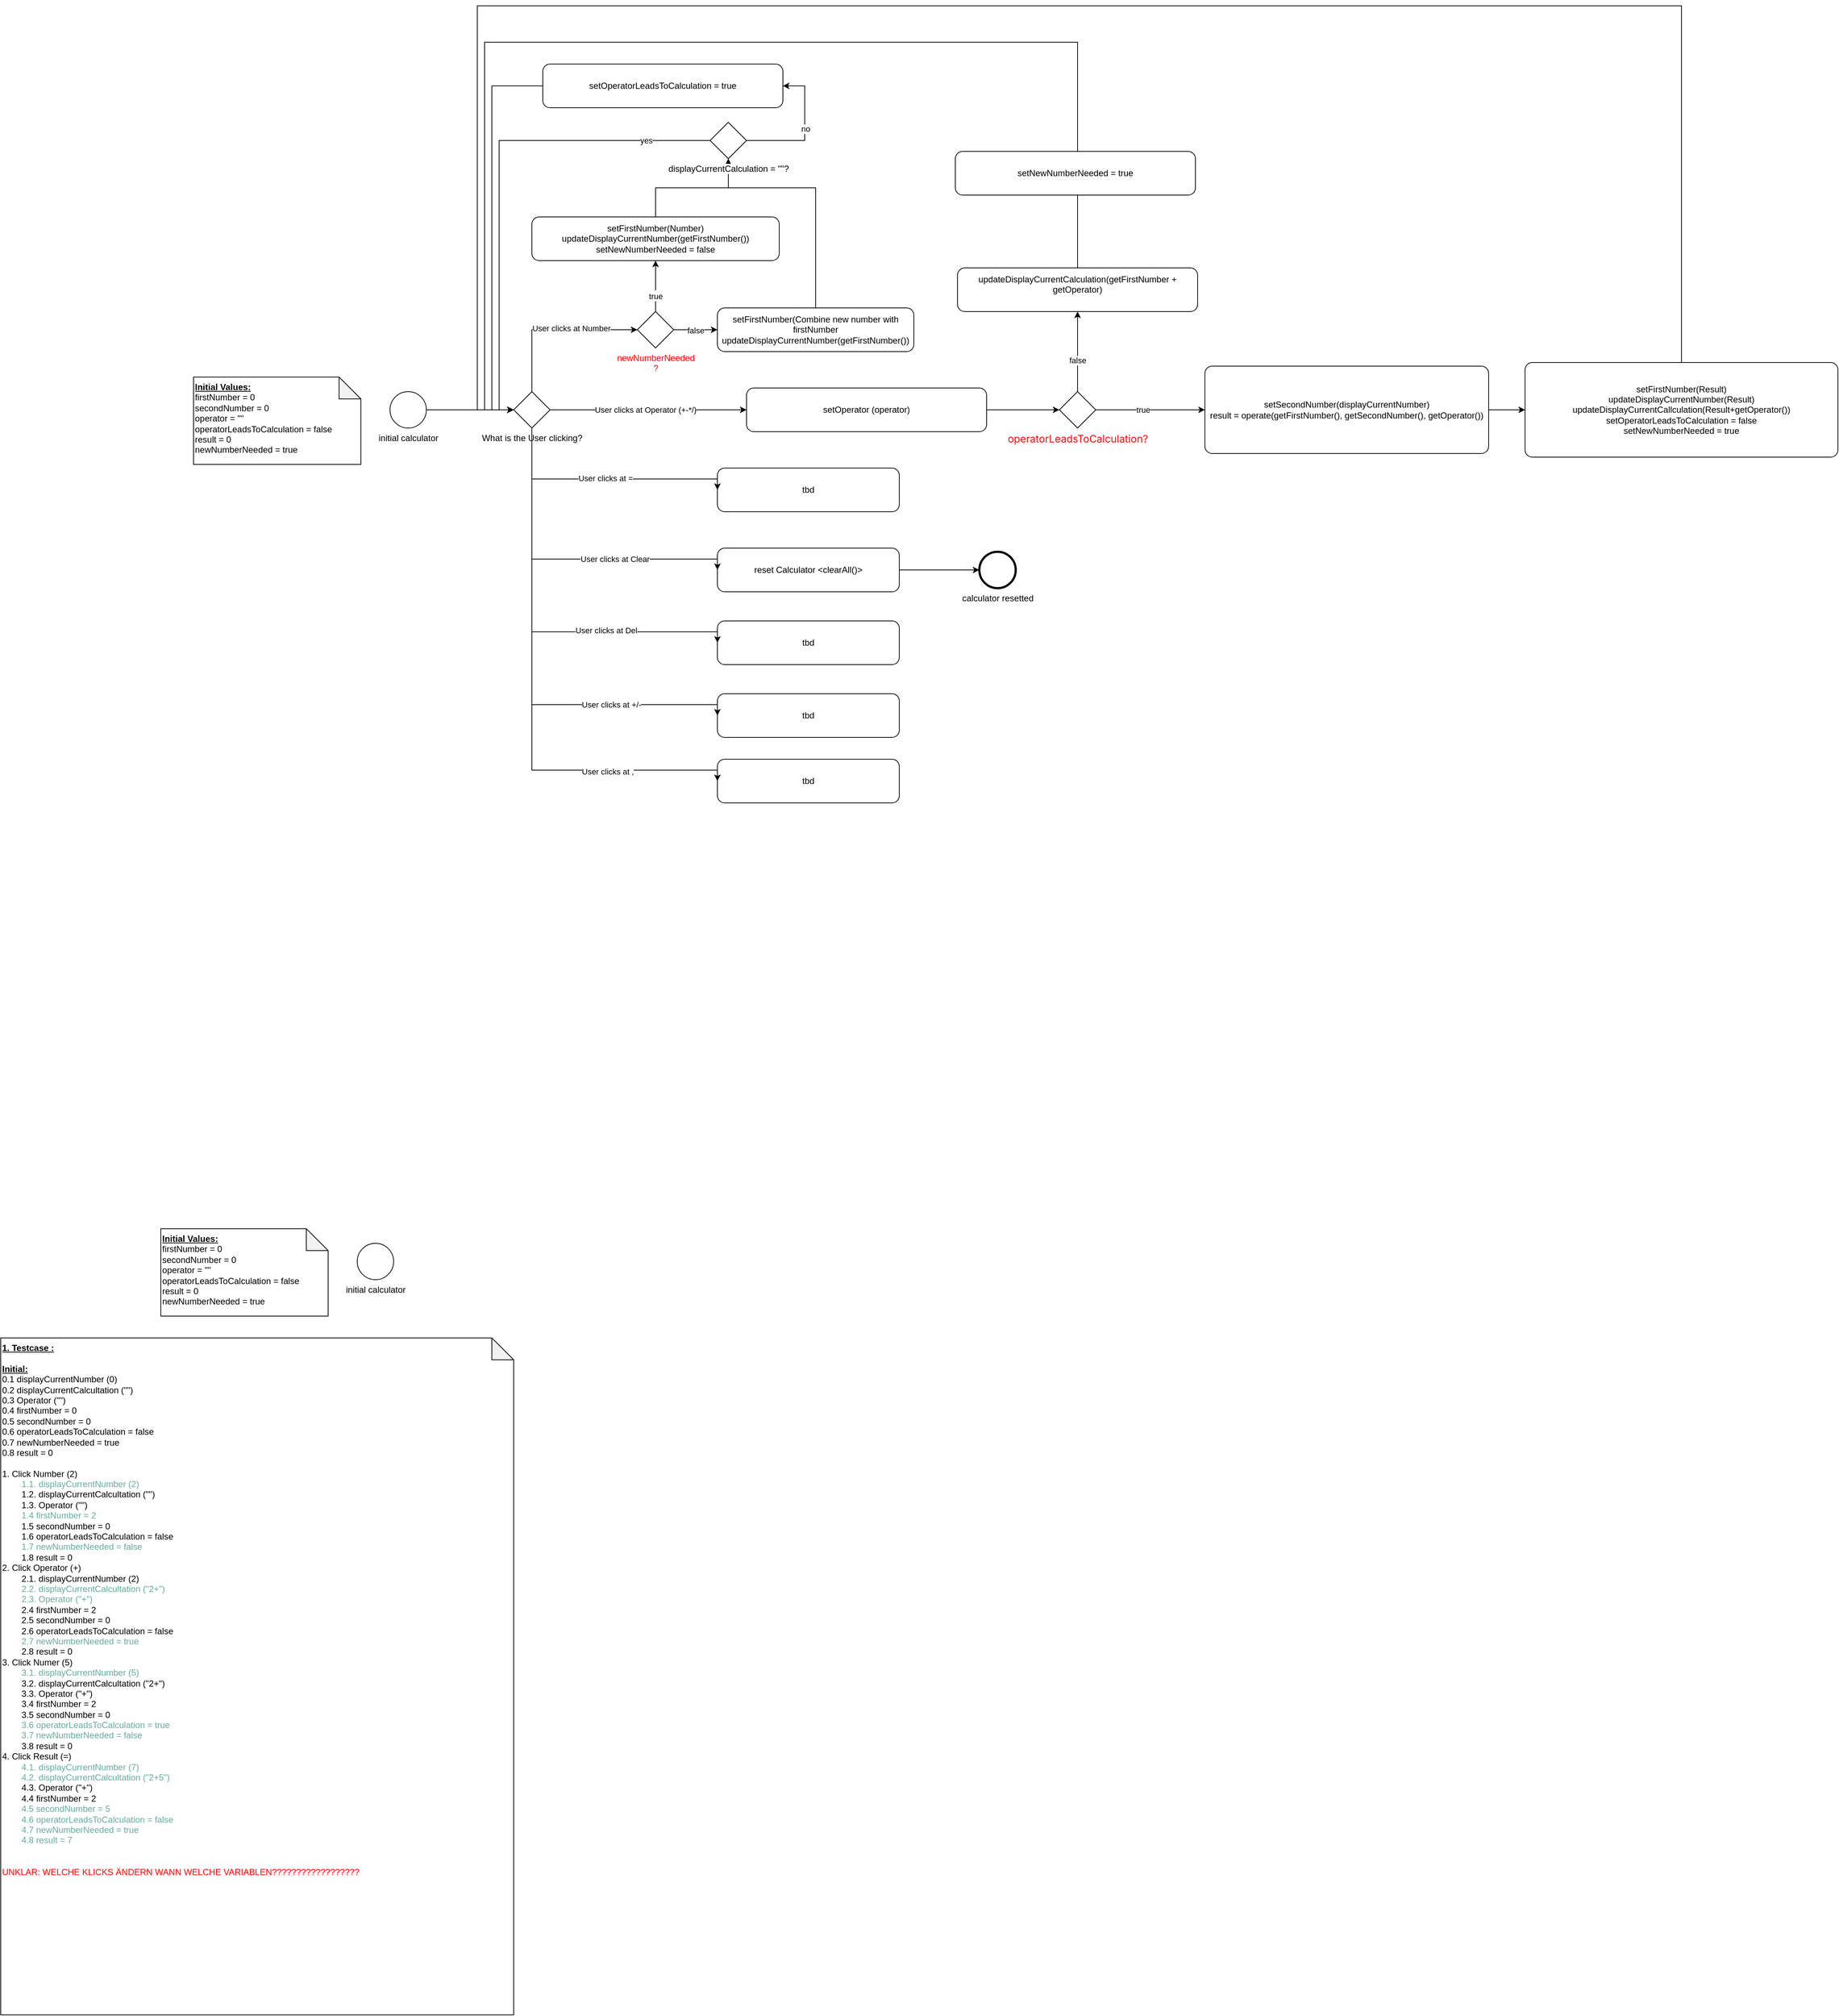 <mxfile version="24.6.4" type="github">
  <diagram name="Seite-1" id="TULq9JBRfpRznfRxP_a6">
    <mxGraphModel dx="2326" dy="2202" grid="1" gridSize="10" guides="1" tooltips="1" connect="1" arrows="1" fold="1" page="1" pageScale="1" pageWidth="827" pageHeight="1169" math="0" shadow="0">
      <root>
        <mxCell id="0" />
        <mxCell id="1" parent="0" />
        <mxCell id="A2neJB4XEHQH3khW_i38-1" value="initial calculator&lt;div&gt;&lt;br&gt;&lt;/div&gt;" style="points=[[0.145,0.145,0],[0.5,0,0],[0.855,0.145,0],[1,0.5,0],[0.855,0.855,0],[0.5,1,0],[0.145,0.855,0],[0,0.5,0]];shape=mxgraph.bpmn.event;html=1;verticalLabelPosition=bottom;labelBackgroundColor=#ffffff;verticalAlign=top;align=center;perimeter=ellipsePerimeter;outlineConnect=0;aspect=fixed;outline=standard;symbol=general;" parent="1" vertex="1">
          <mxGeometry x="50" y="160" width="50" height="50" as="geometry" />
        </mxCell>
        <mxCell id="A2neJB4XEHQH3khW_i38-10" value="" style="edgeStyle=orthogonalEdgeStyle;rounded=0;orthogonalLoop=1;jettySize=auto;html=1;entryX=0;entryY=0.5;entryDx=0;entryDy=0;entryPerimeter=0;" parent="1" source="A2neJB4XEHQH3khW_i38-3" target="Fg-CaH6uWcmNjKKQL-Lb-53" edge="1">
          <mxGeometry relative="1" as="geometry">
            <mxPoint x="777" y="185" as="targetPoint" />
          </mxGeometry>
        </mxCell>
        <mxCell id="A2neJB4XEHQH3khW_i38-12" value="User clicks at Operator (+-*/)" style="edgeLabel;html=1;align=center;verticalAlign=middle;resizable=0;points=[];" parent="A2neJB4XEHQH3khW_i38-10" vertex="1" connectable="0">
          <mxGeometry x="-0.438" y="1" relative="1" as="geometry">
            <mxPoint x="55" y="1" as="offset" />
          </mxGeometry>
        </mxCell>
        <object label="What is the User clicking?" firstNumber="0" placeholders="1" operator="empty" secondNumber="0" displayCurrentCalculation="empty" displayCurrentNumber="0" operatorLeadsToCalculation="false" id="A2neJB4XEHQH3khW_i38-3">
          <mxCell style="points=[[0.25,0.25,0],[0.5,0,0],[0.75,0.25,0],[1,0.5,0],[0.75,0.75,0],[0.5,1,0],[0.25,0.75,0],[0,0.5,0]];shape=mxgraph.bpmn.gateway2;html=1;verticalLabelPosition=bottom;labelBackgroundColor=#ffffff;verticalAlign=top;align=center;perimeter=rhombusPerimeter;outlineConnect=0;outline=none;symbol=none;shadow=0;editable=1;movable=1;resizable=1;rotatable=1;deletable=1;locked=0;connectable=1;" parent="1" vertex="1">
            <mxGeometry x="220" y="160" width="50" height="50" as="geometry" />
          </mxCell>
        </object>
        <mxCell id="A2neJB4XEHQH3khW_i38-4" style="edgeStyle=orthogonalEdgeStyle;rounded=0;orthogonalLoop=1;jettySize=auto;html=1;entryX=0;entryY=0.5;entryDx=0;entryDy=0;entryPerimeter=0;" parent="1" source="A2neJB4XEHQH3khW_i38-1" target="A2neJB4XEHQH3khW_i38-3" edge="1">
          <mxGeometry relative="1" as="geometry" />
        </mxCell>
        <mxCell id="A2neJB4XEHQH3khW_i38-6" style="edgeStyle=orthogonalEdgeStyle;rounded=0;orthogonalLoop=1;jettySize=auto;html=1;entryX=0;entryY=0.5;entryDx=0;entryDy=0;entryPerimeter=0;exitX=0.5;exitY=0;exitDx=0;exitDy=0;exitPerimeter=0;" parent="1" source="A2neJB4XEHQH3khW_i38-3" target="Fg-CaH6uWcmNjKKQL-Lb-3" edge="1">
          <mxGeometry relative="1" as="geometry" />
        </mxCell>
        <mxCell id="A2neJB4XEHQH3khW_i38-7" value="User clicks at Number" style="edgeLabel;html=1;align=center;verticalAlign=middle;resizable=0;points=[];" parent="A2neJB4XEHQH3khW_i38-6" vertex="1" connectable="0">
          <mxGeometry x="0.203" y="2" relative="1" as="geometry">
            <mxPoint as="offset" />
          </mxGeometry>
        </mxCell>
        <object label="reset Calculator &amp;lt;clearAll()&amp;gt;" firstNumber="0" Operator="empty" secondNumber="0" displayCurrentCalculation="empty" displayCurrentNumber="0" id="A2neJB4XEHQH3khW_i38-13">
          <mxCell style="points=[[0.25,0,0],[0.5,0,0],[0.75,0,0],[1,0.25,0],[1,0.5,0],[1,0.75,0],[0.75,1,0],[0.5,1,0],[0.25,1,0],[0,0.75,0],[0,0.5,0],[0,0.25,0]];shape=mxgraph.bpmn.task;whiteSpace=wrap;rectStyle=rounded;size=10;html=1;container=1;expand=0;collapsible=0;taskMarker=abstract;" parent="1" vertex="1">
            <mxGeometry x="500" y="375" width="250" height="60" as="geometry" />
          </mxCell>
        </object>
        <mxCell id="A2neJB4XEHQH3khW_i38-14" style="edgeStyle=orthogonalEdgeStyle;rounded=0;orthogonalLoop=1;jettySize=auto;html=1;entryX=0;entryY=0.5;entryDx=0;entryDy=0;entryPerimeter=0;" parent="1" source="A2neJB4XEHQH3khW_i38-3" target="A2neJB4XEHQH3khW_i38-13" edge="1">
          <mxGeometry relative="1" as="geometry">
            <Array as="points">
              <mxPoint x="245" y="390" />
            </Array>
          </mxGeometry>
        </mxCell>
        <mxCell id="A2neJB4XEHQH3khW_i38-15" value="User clicks at Clear" style="edgeLabel;html=1;align=center;verticalAlign=middle;resizable=0;points=[];" parent="A2neJB4XEHQH3khW_i38-14" vertex="1" connectable="0">
          <mxGeometry x="-0.121" y="-1" relative="1" as="geometry">
            <mxPoint x="96" y="-1" as="offset" />
          </mxGeometry>
        </mxCell>
        <mxCell id="A2neJB4XEHQH3khW_i38-16" value="tbd" style="points=[[0.25,0,0],[0.5,0,0],[0.75,0,0],[1,0.25,0],[1,0.5,0],[1,0.75,0],[0.75,1,0],[0.5,1,0],[0.25,1,0],[0,0.75,0],[0,0.5,0],[0,0.25,0]];shape=mxgraph.bpmn.task;whiteSpace=wrap;rectStyle=rounded;size=10;html=1;container=1;expand=0;collapsible=0;taskMarker=abstract;" parent="1" vertex="1">
          <mxGeometry x="500" y="475" width="250" height="60" as="geometry" />
        </mxCell>
        <mxCell id="A2neJB4XEHQH3khW_i38-17" style="edgeStyle=orthogonalEdgeStyle;rounded=0;orthogonalLoop=1;jettySize=auto;html=1;entryX=0;entryY=0.5;entryDx=0;entryDy=0;entryPerimeter=0;exitX=0.5;exitY=1;exitDx=0;exitDy=0;exitPerimeter=0;" parent="1" source="A2neJB4XEHQH3khW_i38-3" target="A2neJB4XEHQH3khW_i38-16" edge="1">
          <mxGeometry relative="1" as="geometry">
            <mxPoint x="255" y="220" as="sourcePoint" />
            <mxPoint x="510" y="290" as="targetPoint" />
            <Array as="points">
              <mxPoint x="245" y="490" />
            </Array>
          </mxGeometry>
        </mxCell>
        <mxCell id="A2neJB4XEHQH3khW_i38-18" value="User clicks at Del" style="edgeLabel;html=1;align=center;verticalAlign=middle;resizable=0;points=[];" parent="A2neJB4XEHQH3khW_i38-17" vertex="1" connectable="0">
          <mxGeometry x="-0.121" y="-1" relative="1" as="geometry">
            <mxPoint x="103" y="36" as="offset" />
          </mxGeometry>
        </mxCell>
        <mxCell id="A2neJB4XEHQH3khW_i38-19" value="tbd" style="points=[[0.25,0,0],[0.5,0,0],[0.75,0,0],[1,0.25,0],[1,0.5,0],[1,0.75,0],[0.75,1,0],[0.5,1,0],[0.25,1,0],[0,0.75,0],[0,0.5,0],[0,0.25,0]];shape=mxgraph.bpmn.task;whiteSpace=wrap;rectStyle=rounded;size=10;html=1;container=1;expand=0;collapsible=0;taskMarker=abstract;" parent="1" vertex="1">
          <mxGeometry x="500" y="575" width="250" height="60" as="geometry" />
        </mxCell>
        <mxCell id="A2neJB4XEHQH3khW_i38-20" style="edgeStyle=orthogonalEdgeStyle;rounded=0;orthogonalLoop=1;jettySize=auto;html=1;entryX=0;entryY=0.5;entryDx=0;entryDy=0;entryPerimeter=0;" parent="1" source="A2neJB4XEHQH3khW_i38-3" target="A2neJB4XEHQH3khW_i38-19" edge="1">
          <mxGeometry relative="1" as="geometry">
            <Array as="points">
              <mxPoint x="245" y="590" />
            </Array>
          </mxGeometry>
        </mxCell>
        <mxCell id="A2neJB4XEHQH3khW_i38-22" value="User clicks at +/-" style="edgeLabel;html=1;align=center;verticalAlign=middle;resizable=0;points=[];" parent="A2neJB4XEHQH3khW_i38-20" vertex="1" connectable="0">
          <mxGeometry x="0.566" relative="1" as="geometry">
            <mxPoint x="-20" as="offset" />
          </mxGeometry>
        </mxCell>
        <mxCell id="A2neJB4XEHQH3khW_i38-23" value="tbd" style="points=[[0.25,0,0],[0.5,0,0],[0.75,0,0],[1,0.25,0],[1,0.5,0],[1,0.75,0],[0.75,1,0],[0.5,1,0],[0.25,1,0],[0,0.75,0],[0,0.5,0],[0,0.25,0]];shape=mxgraph.bpmn.task;whiteSpace=wrap;rectStyle=rounded;size=10;html=1;container=1;expand=0;collapsible=0;taskMarker=abstract;" parent="1" vertex="1">
          <mxGeometry x="500" y="665" width="250" height="60" as="geometry" />
        </mxCell>
        <mxCell id="A2neJB4XEHQH3khW_i38-24" style="edgeStyle=orthogonalEdgeStyle;rounded=0;orthogonalLoop=1;jettySize=auto;html=1;entryX=0;entryY=0.5;entryDx=0;entryDy=0;entryPerimeter=0;" parent="1" source="A2neJB4XEHQH3khW_i38-3" target="A2neJB4XEHQH3khW_i38-23" edge="1">
          <mxGeometry relative="1" as="geometry">
            <Array as="points">
              <mxPoint x="245" y="680" />
            </Array>
          </mxGeometry>
        </mxCell>
        <mxCell id="A2neJB4XEHQH3khW_i38-25" value="User clicks at ," style="edgeLabel;html=1;align=center;verticalAlign=middle;resizable=0;points=[];" parent="A2neJB4XEHQH3khW_i38-24" vertex="1" connectable="0">
          <mxGeometry x="0.55" y="-2" relative="1" as="geometry">
            <mxPoint as="offset" />
          </mxGeometry>
        </mxCell>
        <mxCell id="A2neJB4XEHQH3khW_i38-26" value="tbd" style="points=[[0.25,0,0],[0.5,0,0],[0.75,0,0],[1,0.25,0],[1,0.5,0],[1,0.75,0],[0.75,1,0],[0.5,1,0],[0.25,1,0],[0,0.75,0],[0,0.5,0],[0,0.25,0]];shape=mxgraph.bpmn.task;whiteSpace=wrap;rectStyle=rounded;size=10;html=1;container=1;expand=0;collapsible=0;taskMarker=abstract;" parent="1" vertex="1">
          <mxGeometry x="500" y="265" width="250" height="60" as="geometry" />
        </mxCell>
        <mxCell id="A2neJB4XEHQH3khW_i38-27" style="edgeStyle=orthogonalEdgeStyle;rounded=0;orthogonalLoop=1;jettySize=auto;html=1;entryX=0;entryY=0.5;entryDx=0;entryDy=0;entryPerimeter=0;" parent="1" source="A2neJB4XEHQH3khW_i38-3" target="A2neJB4XEHQH3khW_i38-26" edge="1">
          <mxGeometry relative="1" as="geometry">
            <Array as="points">
              <mxPoint x="245" y="280" />
            </Array>
          </mxGeometry>
        </mxCell>
        <mxCell id="A2neJB4XEHQH3khW_i38-28" value="User clicks at =" style="edgeLabel;html=1;align=center;verticalAlign=middle;resizable=0;points=[];" parent="A2neJB4XEHQH3khW_i38-27" vertex="1" connectable="0">
          <mxGeometry x="0.007" y="1" relative="1" as="geometry">
            <mxPoint as="offset" />
          </mxGeometry>
        </mxCell>
        <object label="calculator resetted" firstNumber="0" operator="empty" secondNumber="0" displayCurrentCalculation="empty" displayCurrentNumber="0" id="A2neJB4XEHQH3khW_i38-30">
          <mxCell style="points=[[0.145,0.145,0],[0.5,0,0],[0.855,0.145,0],[1,0.5,0],[0.855,0.855,0],[0.5,1,0],[0.145,0.855,0],[0,0.5,0]];shape=mxgraph.bpmn.event;html=1;verticalLabelPosition=bottom;labelBackgroundColor=#ffffff;verticalAlign=top;align=center;perimeter=ellipsePerimeter;outlineConnect=0;aspect=fixed;outline=end;symbol=terminate2;" parent="1" vertex="1">
            <mxGeometry x="860" y="380" width="50" height="50" as="geometry" />
          </mxCell>
        </object>
        <mxCell id="A2neJB4XEHQH3khW_i38-31" style="edgeStyle=orthogonalEdgeStyle;rounded=0;orthogonalLoop=1;jettySize=auto;html=1;entryX=0;entryY=0.5;entryDx=0;entryDy=0;entryPerimeter=0;" parent="1" source="A2neJB4XEHQH3khW_i38-13" target="A2neJB4XEHQH3khW_i38-30" edge="1">
          <mxGeometry relative="1" as="geometry" />
        </mxCell>
        <mxCell id="Fg-CaH6uWcmNjKKQL-Lb-40" style="edgeStyle=orthogonalEdgeStyle;rounded=0;orthogonalLoop=1;jettySize=auto;html=1;" edge="1" parent="1" source="Fg-CaH6uWcmNjKKQL-Lb-2" target="Fg-CaH6uWcmNjKKQL-Lb-34">
          <mxGeometry relative="1" as="geometry">
            <Array as="points">
              <mxPoint x="635" y="-120" />
              <mxPoint x="515" y="-120" />
            </Array>
          </mxGeometry>
        </mxCell>
        <object label="&lt;div&gt;&lt;span style=&quot;background-color: initial;&quot;&gt;setFirstNumber(&lt;/span&gt;Combine new number with firstNumber&lt;br&gt;&lt;/div&gt;updateDisplayCurrentNumber(getFirstNumber())" firstNumber="0" Operator="empty" secondNumber="0" displayCurrentCalculation="empty" displayCurrentNumber="Number1Number2NumberN" id="Fg-CaH6uWcmNjKKQL-Lb-2">
          <mxCell style="points=[[0.25,0,0],[0.5,0,0],[0.75,0,0],[1,0.25,0],[1,0.5,0],[1,0.75,0],[0.75,1,0],[0.5,1,0],[0.25,1,0],[0,0.75,0],[0,0.5,0],[0,0.25,0]];shape=mxgraph.bpmn.task;whiteSpace=wrap;rectStyle=rounded;size=10;html=1;container=1;expand=0;collapsible=0;taskMarker=abstract;" vertex="1" parent="1">
            <mxGeometry x="500" y="45" width="270" height="60" as="geometry" />
          </mxCell>
        </object>
        <object label="&lt;span style=&quot;text-align: left; text-wrap: wrap; background-color: rgb(251, 251, 251);&quot;&gt;&lt;font color=&quot;#ff0303&quot;&gt;newNumberNeeded ?&lt;/font&gt;&lt;/span&gt;" firstNumber="0" placeholders="1" operator="empty" secondNumber="0" displayCurrentCalculation="empty" displayCurrentNumber="0" id="Fg-CaH6uWcmNjKKQL-Lb-3">
          <mxCell style="points=[[0.25,0.25,0],[0.5,0,0],[0.75,0.25,0],[1,0.5,0],[0.75,0.75,0],[0.5,1,0],[0.25,0.75,0],[0,0.5,0]];shape=mxgraph.bpmn.gateway2;html=1;verticalLabelPosition=bottom;labelBackgroundColor=#ffffff;verticalAlign=top;align=center;perimeter=rhombusPerimeter;outlineConnect=0;outline=none;symbol=none;shadow=0;editable=1;movable=1;resizable=1;rotatable=1;deletable=1;locked=0;connectable=1;" vertex="1" parent="1">
            <mxGeometry x="390" y="50" width="50" height="50" as="geometry" />
          </mxCell>
        </object>
        <mxCell id="Fg-CaH6uWcmNjKKQL-Lb-41" style="edgeStyle=orthogonalEdgeStyle;rounded=0;orthogonalLoop=1;jettySize=auto;html=1;" edge="1" parent="1" source="Fg-CaH6uWcmNjKKQL-Lb-4" target="Fg-CaH6uWcmNjKKQL-Lb-34">
          <mxGeometry relative="1" as="geometry" />
        </mxCell>
        <object label="&lt;div&gt;setFirstNumber(Number)&lt;/div&gt;updateDisplayCurrentNumber(getFirstNumber())&lt;div&gt;setNewNumberNeeded = false&lt;/div&gt;" firstNumber="0" Operator="empty" secondNumber="0" displayCurrentCalculation="empty" displayCurrentNumber="Number" id="Fg-CaH6uWcmNjKKQL-Lb-4">
          <mxCell style="points=[[0.25,0,0],[0.5,0,0],[0.75,0,0],[1,0.25,0],[1,0.5,0],[1,0.75,0],[0.75,1,0],[0.5,1,0],[0.25,1,0],[0,0.75,0],[0,0.5,0],[0,0.25,0]];shape=mxgraph.bpmn.task;whiteSpace=wrap;rectStyle=rounded;size=10;html=1;container=1;expand=0;collapsible=0;taskMarker=abstract;" vertex="1" parent="1">
            <mxGeometry x="245" y="-80" width="340" height="60" as="geometry" />
          </mxCell>
        </object>
        <mxCell id="Fg-CaH6uWcmNjKKQL-Lb-5" style="edgeStyle=orthogonalEdgeStyle;rounded=0;orthogonalLoop=1;jettySize=auto;html=1;entryX=0;entryY=0.5;entryDx=0;entryDy=0;entryPerimeter=0;" edge="1" parent="1" source="Fg-CaH6uWcmNjKKQL-Lb-3" target="Fg-CaH6uWcmNjKKQL-Lb-2">
          <mxGeometry relative="1" as="geometry" />
        </mxCell>
        <mxCell id="Fg-CaH6uWcmNjKKQL-Lb-8" value="no" style="edgeLabel;html=1;align=center;verticalAlign=middle;resizable=0;points=[];" vertex="1" connectable="0" parent="Fg-CaH6uWcmNjKKQL-Lb-5">
          <mxGeometry x="-0.033" y="1" relative="1" as="geometry">
            <mxPoint as="offset" />
          </mxGeometry>
        </mxCell>
        <mxCell id="Fg-CaH6uWcmNjKKQL-Lb-58" value="false" style="edgeLabel;html=1;align=center;verticalAlign=middle;resizable=0;points=[];" vertex="1" connectable="0" parent="Fg-CaH6uWcmNjKKQL-Lb-5">
          <mxGeometry x="0.095" y="-1" relative="1" as="geometry">
            <mxPoint x="-3" as="offset" />
          </mxGeometry>
        </mxCell>
        <mxCell id="Fg-CaH6uWcmNjKKQL-Lb-10" style="edgeStyle=orthogonalEdgeStyle;rounded=0;orthogonalLoop=1;jettySize=auto;html=1;entryX=0.5;entryY=1;entryDx=0;entryDy=0;entryPerimeter=0;" edge="1" parent="1" source="Fg-CaH6uWcmNjKKQL-Lb-3" target="Fg-CaH6uWcmNjKKQL-Lb-4">
          <mxGeometry relative="1" as="geometry" />
        </mxCell>
        <mxCell id="Fg-CaH6uWcmNjKKQL-Lb-11" value="yes" style="edgeLabel;html=1;align=center;verticalAlign=middle;resizable=0;points=[];" vertex="1" connectable="0" parent="Fg-CaH6uWcmNjKKQL-Lb-10">
          <mxGeometry x="-0.333" y="1" relative="1" as="geometry">
            <mxPoint as="offset" />
          </mxGeometry>
        </mxCell>
        <mxCell id="Fg-CaH6uWcmNjKKQL-Lb-57" value="true" style="edgeLabel;html=1;align=center;verticalAlign=middle;resizable=0;points=[];" vertex="1" connectable="0" parent="Fg-CaH6uWcmNjKKQL-Lb-10">
          <mxGeometry x="-0.38" relative="1" as="geometry">
            <mxPoint as="offset" />
          </mxGeometry>
        </mxCell>
        <mxCell id="Fg-CaH6uWcmNjKKQL-Lb-22" style="edgeStyle=orthogonalEdgeStyle;rounded=0;orthogonalLoop=1;jettySize=auto;html=1;entryX=0;entryY=0.5;entryDx=0;entryDy=0;entryPerimeter=0;" edge="1" parent="1" source="Fg-CaH6uWcmNjKKQL-Lb-32" target="A2neJB4XEHQH3khW_i38-3">
          <mxGeometry relative="1" as="geometry">
            <mxPoint x="995" y="-70" as="sourcePoint" />
            <Array as="points">
              <mxPoint x="995" y="-320" />
              <mxPoint x="180" y="-320" />
              <mxPoint x="180" y="185" />
            </Array>
          </mxGeometry>
        </mxCell>
        <mxCell id="Fg-CaH6uWcmNjKKQL-Lb-29" style="edgeStyle=orthogonalEdgeStyle;rounded=0;orthogonalLoop=1;jettySize=auto;html=1;entryX=0;entryY=0.5;entryDx=0;entryDy=0;entryPerimeter=0;" edge="1" parent="1" source="Fg-CaH6uWcmNjKKQL-Lb-23" target="Fg-CaH6uWcmNjKKQL-Lb-30">
          <mxGeometry relative="1" as="geometry">
            <mxPoint x="1190" y="185" as="targetPoint" />
          </mxGeometry>
        </mxCell>
        <mxCell id="Fg-CaH6uWcmNjKKQL-Lb-31" value="true" style="edgeLabel;html=1;align=center;verticalAlign=middle;resizable=0;points=[];" vertex="1" connectable="0" parent="Fg-CaH6uWcmNjKKQL-Lb-29">
          <mxGeometry x="-0.141" y="-4" relative="1" as="geometry">
            <mxPoint y="-4" as="offset" />
          </mxGeometry>
        </mxCell>
        <object label="&lt;span style=&quot;font-family: -apple-system, BlinkMacSystemFont, &amp;quot;Segoe UI Variable&amp;quot;, &amp;quot;Segoe UI&amp;quot;, system-ui, ui-sans-serif, Helvetica, Arial, sans-serif, &amp;quot;Apple Color Emoji&amp;quot;, &amp;quot;Segoe UI Emoji&amp;quot;; font-size: 14px; text-align: start; text-wrap: wrap;&quot;&gt;&lt;font color=&quot;#f70a0a&quot;&gt;operatorLeadsToCalculation?&lt;/font&gt;&lt;/span&gt;" firstNumber="0" placeholders="1" operator="empty" secondNumber="0" displayCurrentCalculation="empty" displayCurrentNumber="0" operatorLeadsToCalculation="false" id="Fg-CaH6uWcmNjKKQL-Lb-23">
          <mxCell style="points=[[0.25,0.25,0],[0.5,0,0],[0.75,0.25,0],[1,0.5,0],[0.75,0.75,0],[0.5,1,0],[0.25,0.75,0],[0,0.5,0]];shape=mxgraph.bpmn.gateway2;html=1;verticalLabelPosition=bottom;labelBackgroundColor=#ffffff;verticalAlign=top;align=center;perimeter=rhombusPerimeter;outlineConnect=0;outline=none;symbol=none;shadow=0;editable=1;movable=1;resizable=1;rotatable=1;deletable=1;locked=0;connectable=1;" vertex="1" parent="1">
            <mxGeometry x="970" y="160" width="50" height="50" as="geometry" />
          </mxCell>
        </object>
        <mxCell id="Fg-CaH6uWcmNjKKQL-Lb-26" style="edgeStyle=orthogonalEdgeStyle;rounded=0;orthogonalLoop=1;jettySize=auto;html=1;entryX=0.5;entryY=1;entryDx=0;entryDy=0;entryPerimeter=0;" edge="1" parent="1" source="Fg-CaH6uWcmNjKKQL-Lb-23" target="Fg-CaH6uWcmNjKKQL-Lb-32">
          <mxGeometry relative="1" as="geometry" />
        </mxCell>
        <mxCell id="Fg-CaH6uWcmNjKKQL-Lb-27" value="false" style="edgeLabel;html=1;align=center;verticalAlign=middle;resizable=0;points=[];" vertex="1" connectable="0" parent="Fg-CaH6uWcmNjKKQL-Lb-26">
          <mxGeometry x="-0.212" relative="1" as="geometry">
            <mxPoint as="offset" />
          </mxGeometry>
        </mxCell>
        <mxCell id="Fg-CaH6uWcmNjKKQL-Lb-30" value="&lt;div&gt;&lt;span style=&quot;background-color: initial;&quot;&gt;setSecondNumber(displayCurrentNumber)&lt;/span&gt;&lt;br&gt;&lt;/div&gt;&lt;div&gt;&lt;/div&gt;&lt;div&gt;&lt;/div&gt;&lt;div&gt;result = operate(getFirstNumber(), getSecondNumber(), getOperator())&lt;/div&gt;" style="points=[[0.25,0,0],[0.5,0,0],[0.75,0,0],[1,0.25,0],[1,0.5,0],[1,0.75,0],[0.75,1,0],[0.5,1,0],[0.25,1,0],[0,0.75,0],[0,0.5,0],[0,0.25,0]];shape=mxgraph.bpmn.task;whiteSpace=wrap;rectStyle=rounded;size=10;html=1;container=1;expand=0;collapsible=0;taskMarker=abstract;" vertex="1" parent="1">
          <mxGeometry x="1170" y="125" width="390" height="120" as="geometry" />
        </mxCell>
        <mxCell id="Fg-CaH6uWcmNjKKQL-Lb-32" value="&lt;div&gt;updateDisplayCurrentCalculation(getFirstNumber + getOperator)&lt;/div&gt;&lt;div&gt;&lt;br&gt;&lt;/div&gt;" style="points=[[0.25,0,0],[0.5,0,0],[0.75,0,0],[1,0.25,0],[1,0.5,0],[1,0.75,0],[0.75,1,0],[0.5,1,0],[0.25,1,0],[0,0.75,0],[0,0.5,0],[0,0.25,0]];shape=mxgraph.bpmn.task;whiteSpace=wrap;rectStyle=rounded;size=10;html=1;container=1;expand=0;collapsible=0;taskMarker=abstract;" vertex="1" parent="1">
          <mxGeometry x="830" y="-10" width="330" height="60" as="geometry" />
        </mxCell>
        <object label="displayCurrentCalculation = &quot;&quot;?" firstNumber="0" placeholders="1" operator="empty" secondNumber="0" displayCurrentCalculation="empty" displayCurrentNumber="0" id="Fg-CaH6uWcmNjKKQL-Lb-34">
          <mxCell style="points=[[0.25,0.25,0],[0.5,0,0],[0.75,0.25,0],[1,0.5,0],[0.75,0.75,0],[0.5,1,0],[0.25,0.75,0],[0,0.5,0]];shape=mxgraph.bpmn.gateway2;html=1;verticalLabelPosition=bottom;labelBackgroundColor=#ffffff;verticalAlign=top;align=center;perimeter=rhombusPerimeter;outlineConnect=0;outline=none;symbol=none;shadow=0;editable=1;movable=1;resizable=1;rotatable=1;deletable=1;locked=0;connectable=1;" vertex="1" parent="1">
            <mxGeometry x="490" y="-210" width="50" height="50" as="geometry" />
          </mxCell>
        </object>
        <mxCell id="Fg-CaH6uWcmNjKKQL-Lb-37" value="&lt;div&gt;setOperatorLeadsToCalculation = true&lt;br&gt;&lt;/div&gt;" style="points=[[0.25,0,0],[0.5,0,0],[0.75,0,0],[1,0.25,0],[1,0.5,0],[1,0.75,0],[0.75,1,0],[0.5,1,0],[0.25,1,0],[0,0.75,0],[0,0.5,0],[0,0.25,0]];shape=mxgraph.bpmn.task;whiteSpace=wrap;rectStyle=rounded;size=10;html=1;container=1;expand=0;collapsible=0;taskMarker=abstract;" vertex="1" parent="1">
          <mxGeometry x="260" y="-290" width="330" height="60" as="geometry" />
        </mxCell>
        <mxCell id="Fg-CaH6uWcmNjKKQL-Lb-38" style="edgeStyle=orthogonalEdgeStyle;rounded=0;orthogonalLoop=1;jettySize=auto;html=1;entryX=0;entryY=0.5;entryDx=0;entryDy=0;entryPerimeter=0;" edge="1" parent="1" source="Fg-CaH6uWcmNjKKQL-Lb-34" target="A2neJB4XEHQH3khW_i38-3">
          <mxGeometry relative="1" as="geometry" />
        </mxCell>
        <mxCell id="Fg-CaH6uWcmNjKKQL-Lb-39" value="yes" style="edgeLabel;html=1;align=center;verticalAlign=middle;resizable=0;points=[];" vertex="1" connectable="0" parent="Fg-CaH6uWcmNjKKQL-Lb-38">
          <mxGeometry x="-0.741" relative="1" as="geometry">
            <mxPoint as="offset" />
          </mxGeometry>
        </mxCell>
        <mxCell id="Fg-CaH6uWcmNjKKQL-Lb-42" style="edgeStyle=orthogonalEdgeStyle;rounded=0;orthogonalLoop=1;jettySize=auto;html=1;entryX=0;entryY=0.5;entryDx=0;entryDy=0;entryPerimeter=0;" edge="1" parent="1" source="Fg-CaH6uWcmNjKKQL-Lb-37" target="A2neJB4XEHQH3khW_i38-3">
          <mxGeometry relative="1" as="geometry">
            <Array as="points">
              <mxPoint x="190" y="-260" />
              <mxPoint x="190" y="185" />
            </Array>
          </mxGeometry>
        </mxCell>
        <mxCell id="Fg-CaH6uWcmNjKKQL-Lb-43" style="edgeStyle=orthogonalEdgeStyle;rounded=0;orthogonalLoop=1;jettySize=auto;html=1;entryX=1;entryY=0.5;entryDx=0;entryDy=0;entryPerimeter=0;exitX=1;exitY=0.5;exitDx=0;exitDy=0;exitPerimeter=0;" edge="1" parent="1" source="Fg-CaH6uWcmNjKKQL-Lb-34" target="Fg-CaH6uWcmNjKKQL-Lb-37">
          <mxGeometry relative="1" as="geometry">
            <Array as="points">
              <mxPoint x="620" y="-185" />
              <mxPoint x="620" y="-260" />
            </Array>
          </mxGeometry>
        </mxCell>
        <mxCell id="Fg-CaH6uWcmNjKKQL-Lb-44" value="no" style="edgeLabel;html=1;align=center;verticalAlign=middle;resizable=0;points=[];" vertex="1" connectable="0" parent="Fg-CaH6uWcmNjKKQL-Lb-43">
          <mxGeometry x="0.038" y="-1" relative="1" as="geometry">
            <mxPoint as="offset" />
          </mxGeometry>
        </mxCell>
        <mxCell id="Fg-CaH6uWcmNjKKQL-Lb-47" value="&lt;b style=&quot;&quot;&gt;&lt;u&gt;Initial Values:&lt;/u&gt;&lt;/b&gt;&lt;div style=&quot;&quot;&gt;firstNumber = 0&lt;/div&gt;&lt;div style=&quot;&quot;&gt;secondNumber = 0&lt;/div&gt;&lt;div style=&quot;&quot;&gt;operator = &quot;&quot;&lt;/div&gt;&lt;div style=&quot;&quot;&gt;operatorLeadsToCalculation = false&lt;/div&gt;&lt;div style=&quot;&quot;&gt;result = 0&lt;/div&gt;&lt;div style=&quot;&quot;&gt;newNumberNeeded = true&lt;/div&gt;" style="shape=note;whiteSpace=wrap;html=1;backgroundOutline=1;darkOpacity=0.05;align=left;verticalAlign=top;" vertex="1" parent="1">
          <mxGeometry x="-220" y="140" width="230" height="120" as="geometry" />
        </mxCell>
        <mxCell id="Fg-CaH6uWcmNjKKQL-Lb-50" value="&lt;div&gt;setFirstNumber(Result)&lt;/div&gt;&lt;div&gt;updateDisplayCurrentNumber(Result)&lt;/div&gt;&lt;div&gt;updateDisplayCurrentCallculation(Result+getOperator())&lt;br&gt;&lt;/div&gt;&lt;div&gt;setOperatorLeadsToCalculation = false&lt;br&gt;&lt;/div&gt;&lt;div&gt;setNewNumberNeeded = true&lt;/div&gt;" style="points=[[0.25,0,0],[0.5,0,0],[0.75,0,0],[1,0.25,0],[1,0.5,0],[1,0.75,0],[0.75,1,0],[0.5,1,0],[0.25,1,0],[0,0.75,0],[0,0.5,0],[0,0.25,0]];shape=mxgraph.bpmn.task;whiteSpace=wrap;rectStyle=rounded;size=10;html=1;container=1;expand=0;collapsible=0;taskMarker=abstract;" vertex="1" parent="1">
          <mxGeometry x="1610" y="120" width="430" height="130" as="geometry" />
        </mxCell>
        <mxCell id="Fg-CaH6uWcmNjKKQL-Lb-51" style="edgeStyle=orthogonalEdgeStyle;rounded=0;orthogonalLoop=1;jettySize=auto;html=1;entryX=0;entryY=0.5;entryDx=0;entryDy=0;entryPerimeter=0;" edge="1" parent="1" source="Fg-CaH6uWcmNjKKQL-Lb-30" target="Fg-CaH6uWcmNjKKQL-Lb-50">
          <mxGeometry relative="1" as="geometry" />
        </mxCell>
        <mxCell id="Fg-CaH6uWcmNjKKQL-Lb-52" style="edgeStyle=orthogonalEdgeStyle;rounded=0;orthogonalLoop=1;jettySize=auto;html=1;entryX=0;entryY=0.5;entryDx=0;entryDy=0;entryPerimeter=0;" edge="1" parent="1" source="Fg-CaH6uWcmNjKKQL-Lb-50" target="A2neJB4XEHQH3khW_i38-3">
          <mxGeometry relative="1" as="geometry">
            <Array as="points">
              <mxPoint x="1825" y="-370" />
              <mxPoint x="170" y="-370" />
              <mxPoint x="170" y="185" />
            </Array>
          </mxGeometry>
        </mxCell>
        <mxCell id="Fg-CaH6uWcmNjKKQL-Lb-53" value="setOperator (operator)" style="points=[[0.25,0,0],[0.5,0,0],[0.75,0,0],[1,0.25,0],[1,0.5,0],[1,0.75,0],[0.75,1,0],[0.5,1,0],[0.25,1,0],[0,0.75,0],[0,0.5,0],[0,0.25,0]];shape=mxgraph.bpmn.task;whiteSpace=wrap;rectStyle=rounded;size=10;html=1;container=1;expand=0;collapsible=0;taskMarker=abstract;" vertex="1" parent="1">
          <mxGeometry x="540" y="155" width="330" height="60" as="geometry" />
        </mxCell>
        <mxCell id="Fg-CaH6uWcmNjKKQL-Lb-54" style="edgeStyle=orthogonalEdgeStyle;rounded=0;orthogonalLoop=1;jettySize=auto;html=1;entryX=0;entryY=0.5;entryDx=0;entryDy=0;entryPerimeter=0;" edge="1" parent="1" source="Fg-CaH6uWcmNjKKQL-Lb-53" target="Fg-CaH6uWcmNjKKQL-Lb-23">
          <mxGeometry relative="1" as="geometry" />
        </mxCell>
        <mxCell id="Fg-CaH6uWcmNjKKQL-Lb-55" value="setNewNumberNeeded = true" style="points=[[0.25,0,0],[0.5,0,0],[0.75,0,0],[1,0.25,0],[1,0.5,0],[1,0.75,0],[0.75,1,0],[0.5,1,0],[0.25,1,0],[0,0.75,0],[0,0.5,0],[0,0.25,0]];shape=mxgraph.bpmn.task;whiteSpace=wrap;rectStyle=rounded;size=10;html=1;container=1;expand=0;collapsible=0;taskMarker=abstract;" vertex="1" parent="1">
          <mxGeometry x="827" y="-170" width="330" height="60" as="geometry" />
        </mxCell>
        <mxCell id="Fg-CaH6uWcmNjKKQL-Lb-59" value="initial calculator&lt;div&gt;&lt;br&gt;&lt;/div&gt;" style="points=[[0.145,0.145,0],[0.5,0,0],[0.855,0.145,0],[1,0.5,0],[0.855,0.855,0],[0.5,1,0],[0.145,0.855,0],[0,0.5,0]];shape=mxgraph.bpmn.event;html=1;verticalLabelPosition=bottom;labelBackgroundColor=#ffffff;verticalAlign=top;align=center;perimeter=ellipsePerimeter;outlineConnect=0;aspect=fixed;outline=standard;symbol=general;" vertex="1" parent="1">
          <mxGeometry x="5" y="1330" width="50" height="50" as="geometry" />
        </mxCell>
        <mxCell id="Fg-CaH6uWcmNjKKQL-Lb-60" value="&lt;b style=&quot;&quot;&gt;&lt;u&gt;Initial Values:&lt;/u&gt;&lt;/b&gt;&lt;div style=&quot;&quot;&gt;firstNumber = 0&lt;/div&gt;&lt;div style=&quot;&quot;&gt;secondNumber = 0&lt;/div&gt;&lt;div style=&quot;&quot;&gt;operator = &quot;&quot;&lt;/div&gt;&lt;div style=&quot;&quot;&gt;operatorLeadsToCalculation = false&lt;/div&gt;&lt;div style=&quot;&quot;&gt;result = 0&lt;/div&gt;&lt;div style=&quot;&quot;&gt;newNumberNeeded = true&lt;/div&gt;" style="shape=note;whiteSpace=wrap;html=1;backgroundOutline=1;darkOpacity=0.05;align=left;verticalAlign=top;" vertex="1" parent="1">
          <mxGeometry x="-265" y="1310" width="230" height="120" as="geometry" />
        </mxCell>
        <mxCell id="Fg-CaH6uWcmNjKKQL-Lb-62" value="&lt;b&gt;&lt;u&gt;1. Testcase :&lt;/u&gt;&lt;/b&gt;&lt;div&gt;&lt;b&gt;&lt;u&gt;&lt;br&gt;&lt;/u&gt;&lt;/b&gt;&lt;/div&gt;&lt;div&gt;&lt;b&gt;&lt;u&gt;Initial:&lt;br&gt;&lt;/u&gt;&lt;/b&gt;&lt;div&gt;&lt;span style=&quot;background-color: initial;&quot;&gt;0.1 displayCurrentNumber (0)&lt;/span&gt;&lt;br&gt;&lt;/div&gt;&lt;div&gt;&lt;div&gt;0.2 displayCurrentCalcultation (&quot;&quot;)&lt;/div&gt;&lt;div&gt;0.3 Operator (&quot;&quot;)&lt;/div&gt;&lt;div&gt;&lt;div&gt;0.4 firstNumber = 0&lt;/div&gt;&lt;div&gt;0.5 secondNumber = 0&lt;/div&gt;&lt;div&gt;0.6 operatorLeadsToCalculation = false&lt;/div&gt;&lt;div&gt;&lt;span style=&quot;background-color: initial;&quot;&gt;0.7 newNumberNeeded = true&lt;/span&gt;&lt;br&gt;&lt;/div&gt;&lt;/div&gt;&lt;div&gt;0.8 result = 0&lt;br&gt;&lt;/div&gt;&lt;div&gt;&lt;br&gt;&lt;/div&gt;&lt;div&gt;1. Click Number (2)&lt;/div&gt;&lt;div&gt;&lt;span style=&quot;background-color: initial;&quot;&gt;&lt;font color=&quot;#67ab9f&quot;&gt;&lt;span style=&quot;white-space: pre;&quot;&gt;&#x9;&lt;/span&gt;1.1. displayCurrentNumber (2)&lt;/font&gt;&lt;/span&gt;&lt;/div&gt;&lt;div&gt;&lt;span style=&quot;background-color: initial;&quot;&gt;&lt;span style=&quot;white-space: pre;&quot;&gt;&#x9;&lt;/span&gt;1.2. displayCurrentCalcultation (&quot;&quot;)&lt;/span&gt;&lt;/div&gt;&lt;div&gt;&lt;span style=&quot;background-color: initial;&quot;&gt;&lt;span style=&quot;white-space: pre;&quot;&gt;&#x9;&lt;/span&gt;1.3. Operator (&quot;&quot;)&lt;/span&gt;&lt;/div&gt;&lt;div&gt;&lt;span style=&quot;background-color: initial;&quot;&gt;&lt;span style=&quot;white-space: pre;&quot;&gt;&#x9;&lt;/span&gt;&lt;font color=&quot;#67ab9f&quot;&gt;1.4 firstNumber = 2&lt;/font&gt;&lt;/span&gt;&lt;/div&gt;&lt;div&gt;&lt;span style=&quot;background-color: initial;&quot;&gt;&lt;span style=&quot;white-space: pre;&quot;&gt;&#x9;&lt;/span&gt;1.5 secondNumber = 0&lt;/span&gt;&lt;/div&gt;&lt;div&gt;&lt;span style=&quot;background-color: initial;&quot;&gt;&lt;span style=&quot;white-space: pre;&quot;&gt;&#x9;&lt;/span&gt;1.6 operatorLeadsToCalculation = false&lt;/span&gt;&lt;/div&gt;&lt;div&gt;&lt;span style=&quot;background-color: initial;&quot;&gt;&lt;span style=&quot;white-space: pre;&quot;&gt;&#x9;&lt;/span&gt;&lt;font color=&quot;#67ab9f&quot;&gt;1.7 newNumberNeeded = false&lt;/font&gt;&lt;/span&gt;&lt;/div&gt;&lt;div&gt;&lt;span style=&quot;background-color: initial;&quot;&gt;&lt;span style=&quot;white-space: pre;&quot;&gt;&#x9;&lt;/span&gt;1.8 result = 0&lt;/span&gt;&lt;/div&gt;&lt;div&gt;2.&amp;nbsp;&lt;span style=&quot;background-color: initial;&quot;&gt;Click&lt;/span&gt;&lt;span style=&quot;background-color: initial;&quot;&gt;&amp;nbsp;&lt;/span&gt;&lt;span style=&quot;background-color: initial;&quot;&gt;Operator (+)&lt;/span&gt;&lt;/div&gt;&lt;div&gt;&lt;span style=&quot;background-color: initial;&quot;&gt;&lt;span style=&quot;white-space: pre;&quot;&gt;&#x9;&lt;/span&gt;2.1. displayCurrentNumber (2)&lt;/span&gt;&lt;/div&gt;&lt;div&gt;&lt;span style=&quot;background-color: initial;&quot;&gt;&lt;font color=&quot;#67ab9f&quot;&gt;&lt;span style=&quot;white-space: pre;&quot;&gt;&#x9;&lt;/span&gt;2.2. displayCurrentCalcultation (&quot;2+&quot;)&lt;/font&gt;&lt;/span&gt;&lt;/div&gt;&lt;div&gt;&lt;span style=&quot;background-color: initial;&quot;&gt;&lt;span style=&quot;white-space: pre;&quot;&gt;&#x9;&lt;/span&gt;&lt;font color=&quot;#67ab9f&quot;&gt;2.3. Operator (&quot;+&quot;)&lt;/font&gt;&lt;/span&gt;&lt;/div&gt;&lt;div&gt;&lt;span style=&quot;background-color: initial;&quot;&gt;&lt;span style=&quot;white-space: pre;&quot;&gt;&#x9;&lt;/span&gt;2.4 firstNumber = 2&lt;/span&gt;&lt;/div&gt;&lt;div&gt;&lt;span style=&quot;background-color: initial;&quot;&gt;&lt;span style=&quot;white-space: pre;&quot;&gt;&#x9;&lt;/span&gt;2.5 secondNumber = 0&lt;/span&gt;&lt;/div&gt;&lt;div&gt;&lt;span style=&quot;background-color: initial;&quot;&gt;&lt;span style=&quot;white-space: pre;&quot;&gt;&#x9;&lt;/span&gt;2.6 operatorLeadsToCalculation = false&lt;/span&gt;&lt;/div&gt;&lt;div&gt;&lt;span style=&quot;background-color: initial;&quot;&gt;&lt;font color=&quot;#67ab9f&quot;&gt;&lt;span style=&quot;white-space: pre;&quot;&gt;&#x9;&lt;/span&gt;2.7 newNumberNeeded = true&lt;/font&gt;&lt;/span&gt;&lt;/div&gt;&lt;div&gt;&lt;span style=&quot;background-color: initial;&quot;&gt;&lt;span style=&quot;white-space: pre;&quot;&gt;&#x9;&lt;/span&gt;2.8 result = 0&lt;/span&gt;&lt;/div&gt;&lt;/div&gt;&lt;/div&gt;&lt;div&gt;&lt;div&gt;3.&amp;nbsp;&lt;span style=&quot;background-color: initial;&quot;&gt;Click&lt;/span&gt;&lt;span style=&quot;background-color: initial;&quot;&gt;&amp;nbsp;&lt;/span&gt;&lt;span style=&quot;background-color: initial;&quot;&gt;Numer (5)&lt;/span&gt;&lt;/div&gt;&lt;div&gt;&lt;span style=&quot;background-color: initial;&quot;&gt;&lt;span style=&quot;white-space: pre;&quot;&gt;&#x9;&lt;/span&gt;&lt;font color=&quot;#67ab9f&quot;&gt;3&lt;/font&gt;&lt;/span&gt;&lt;span style=&quot;background-color: initial;&quot;&gt;&lt;font color=&quot;#67ab9f&quot;&gt;.1. displayCurrentNumber (5)&lt;/font&gt;&lt;/span&gt;&lt;/div&gt;&lt;div&gt;&lt;span style=&quot;background-color: initial;&quot;&gt;&lt;span style=&quot;white-space: pre;&quot;&gt;&#x9;&lt;/span&gt;3.2. displayCurrentCalcultation (&quot;2+&quot;)&lt;/span&gt;&lt;/div&gt;&lt;div&gt;&lt;span style=&quot;background-color: initial;&quot;&gt;&lt;span style=&quot;white-space: pre;&quot;&gt;&#x9;&lt;/span&gt;3.3. Operator (&quot;+&quot;)&lt;/span&gt;&lt;/div&gt;&lt;div&gt;&lt;span style=&quot;background-color: initial;&quot;&gt;&lt;span style=&quot;white-space: pre;&quot;&gt;&#x9;&lt;/span&gt;3.4 firstNumber = 2&lt;/span&gt;&lt;/div&gt;&lt;div&gt;&lt;span style=&quot;background-color: initial;&quot;&gt;&lt;span style=&quot;white-space: pre;&quot;&gt;&#x9;&lt;/span&gt;3.5 secondNumber = 0&lt;/span&gt;&lt;/div&gt;&lt;div&gt;&lt;span style=&quot;background-color: initial;&quot;&gt;&lt;span style=&quot;white-space: pre;&quot;&gt;&#x9;&lt;/span&gt;&lt;font color=&quot;#67ab9f&quot;&gt;3.6 operatorLeadsToCalculation = true&lt;/font&gt;&lt;/span&gt;&lt;/div&gt;&lt;div&gt;&lt;span style=&quot;background-color: initial;&quot;&gt;&lt;font color=&quot;#67ab9f&quot;&gt;&lt;span style=&quot;white-space: pre;&quot;&gt;&#x9;&lt;/span&gt;3.7 newNumberNeeded = false&lt;/font&gt;&lt;/span&gt;&lt;/div&gt;&lt;div&gt;&lt;span style=&quot;background-color: initial;&quot;&gt;&lt;span style=&quot;white-space: pre;&quot;&gt;&#x9;&lt;/span&gt;3.8 result = 0&lt;/span&gt;&lt;/div&gt;&lt;div&gt;4.&amp;nbsp;&lt;span style=&quot;background-color: initial;&quot;&gt;Click&lt;/span&gt;&lt;span style=&quot;background-color: initial;&quot;&gt;&amp;nbsp;&lt;/span&gt;&lt;span style=&quot;background-color: initial;&quot;&gt;Result (=)&lt;/span&gt;&lt;/div&gt;&lt;/div&gt;&lt;div&gt;&lt;div&gt;&lt;span style=&quot;background-color: initial;&quot;&gt;&lt;span style=&quot;color: rgb(103, 171, 159); white-space: pre;&quot;&gt;&#x9;&lt;/span&gt;&lt;font color=&quot;#67ab9f&quot;&gt;4&lt;/font&gt;&lt;/span&gt;&lt;span style=&quot;background-color: initial;&quot;&gt;&lt;font color=&quot;#67ab9f&quot;&gt;.1. displayCurrentNumber (7)&lt;/font&gt;&lt;/span&gt;&lt;br&gt;&lt;/div&gt;&lt;div&gt;&lt;span style=&quot;background-color: initial;&quot;&gt;&lt;font color=&quot;#67ab9f&quot;&gt;&lt;span style=&quot;white-space: pre;&quot;&gt;&#x9;&lt;/span&gt;4.2. displayCurrentCalcultation (&quot;2+5&quot;)&lt;/font&gt;&lt;/span&gt;&lt;/div&gt;&lt;div&gt;&lt;span style=&quot;background-color: initial;&quot;&gt;&lt;span style=&quot;white-space: pre;&quot;&gt;&#x9;&lt;/span&gt;4.3. Operator (&quot;+&quot;)&lt;/span&gt;&lt;/div&gt;&lt;div&gt;&lt;span style=&quot;background-color: initial;&quot;&gt;&lt;span style=&quot;white-space: pre;&quot;&gt;&#x9;&lt;/span&gt;4.4 firstNumber = 2&lt;/span&gt;&lt;/div&gt;&lt;div&gt;&lt;span style=&quot;background-color: initial;&quot;&gt;&lt;span style=&quot;white-space: pre;&quot;&gt;&#x9;&lt;/span&gt;&lt;font color=&quot;#67ab9f&quot;&gt;4.5 secondNumber = 5&lt;/font&gt;&lt;/span&gt;&lt;/div&gt;&lt;div&gt;&lt;span style=&quot;background-color: initial;&quot;&gt;&lt;font color=&quot;#67ab9f&quot;&gt;&lt;span style=&quot;white-space: pre;&quot;&gt;&#x9;&lt;/span&gt;4.6 operatorLeadsToCalculation = false&lt;/font&gt;&lt;/span&gt;&lt;/div&gt;&lt;div&gt;&lt;span style=&quot;background-color: initial;&quot;&gt;&lt;font color=&quot;#67ab9f&quot;&gt;&lt;span style=&quot;white-space: pre;&quot;&gt;&#x9;&lt;/span&gt;4.7 newNumberNeeded = true&lt;/font&gt;&lt;/span&gt;&lt;/div&gt;&lt;div&gt;&lt;span style=&quot;background-color: initial;&quot;&gt;&lt;span style=&quot;white-space: pre;&quot;&gt;&#x9;&lt;/span&gt;&lt;font color=&quot;#67ab9f&quot;&gt;4.8 result = 7&lt;/font&gt;&lt;/span&gt;&lt;/div&gt;&lt;/div&gt;&lt;div&gt;&lt;span style=&quot;background-color: initial;&quot;&gt;&lt;font color=&quot;#67ab9f&quot;&gt;&lt;br&gt;&lt;/font&gt;&lt;/span&gt;&lt;/div&gt;&lt;div&gt;&lt;span style=&quot;background-color: initial;&quot;&gt;&lt;font color=&quot;#67ab9f&quot;&gt;&lt;br&gt;&lt;/font&gt;&lt;/span&gt;&lt;/div&gt;&lt;div&gt;&lt;span style=&quot;background-color: initial;&quot;&gt;&lt;font color=&quot;#ff0303&quot;&gt;UNKLAR: WELCHE KLICKS ÄNDERN WANN WELCHE VARIABLEN??????????????????&lt;/font&gt;&lt;/span&gt;&lt;/div&gt;" style="shape=note;whiteSpace=wrap;html=1;backgroundOutline=1;darkOpacity=0.05;align=left;verticalAlign=top;" vertex="1" parent="1">
          <mxGeometry x="-485" y="1460" width="705" height="930" as="geometry" />
        </mxCell>
      </root>
    </mxGraphModel>
  </diagram>
</mxfile>
